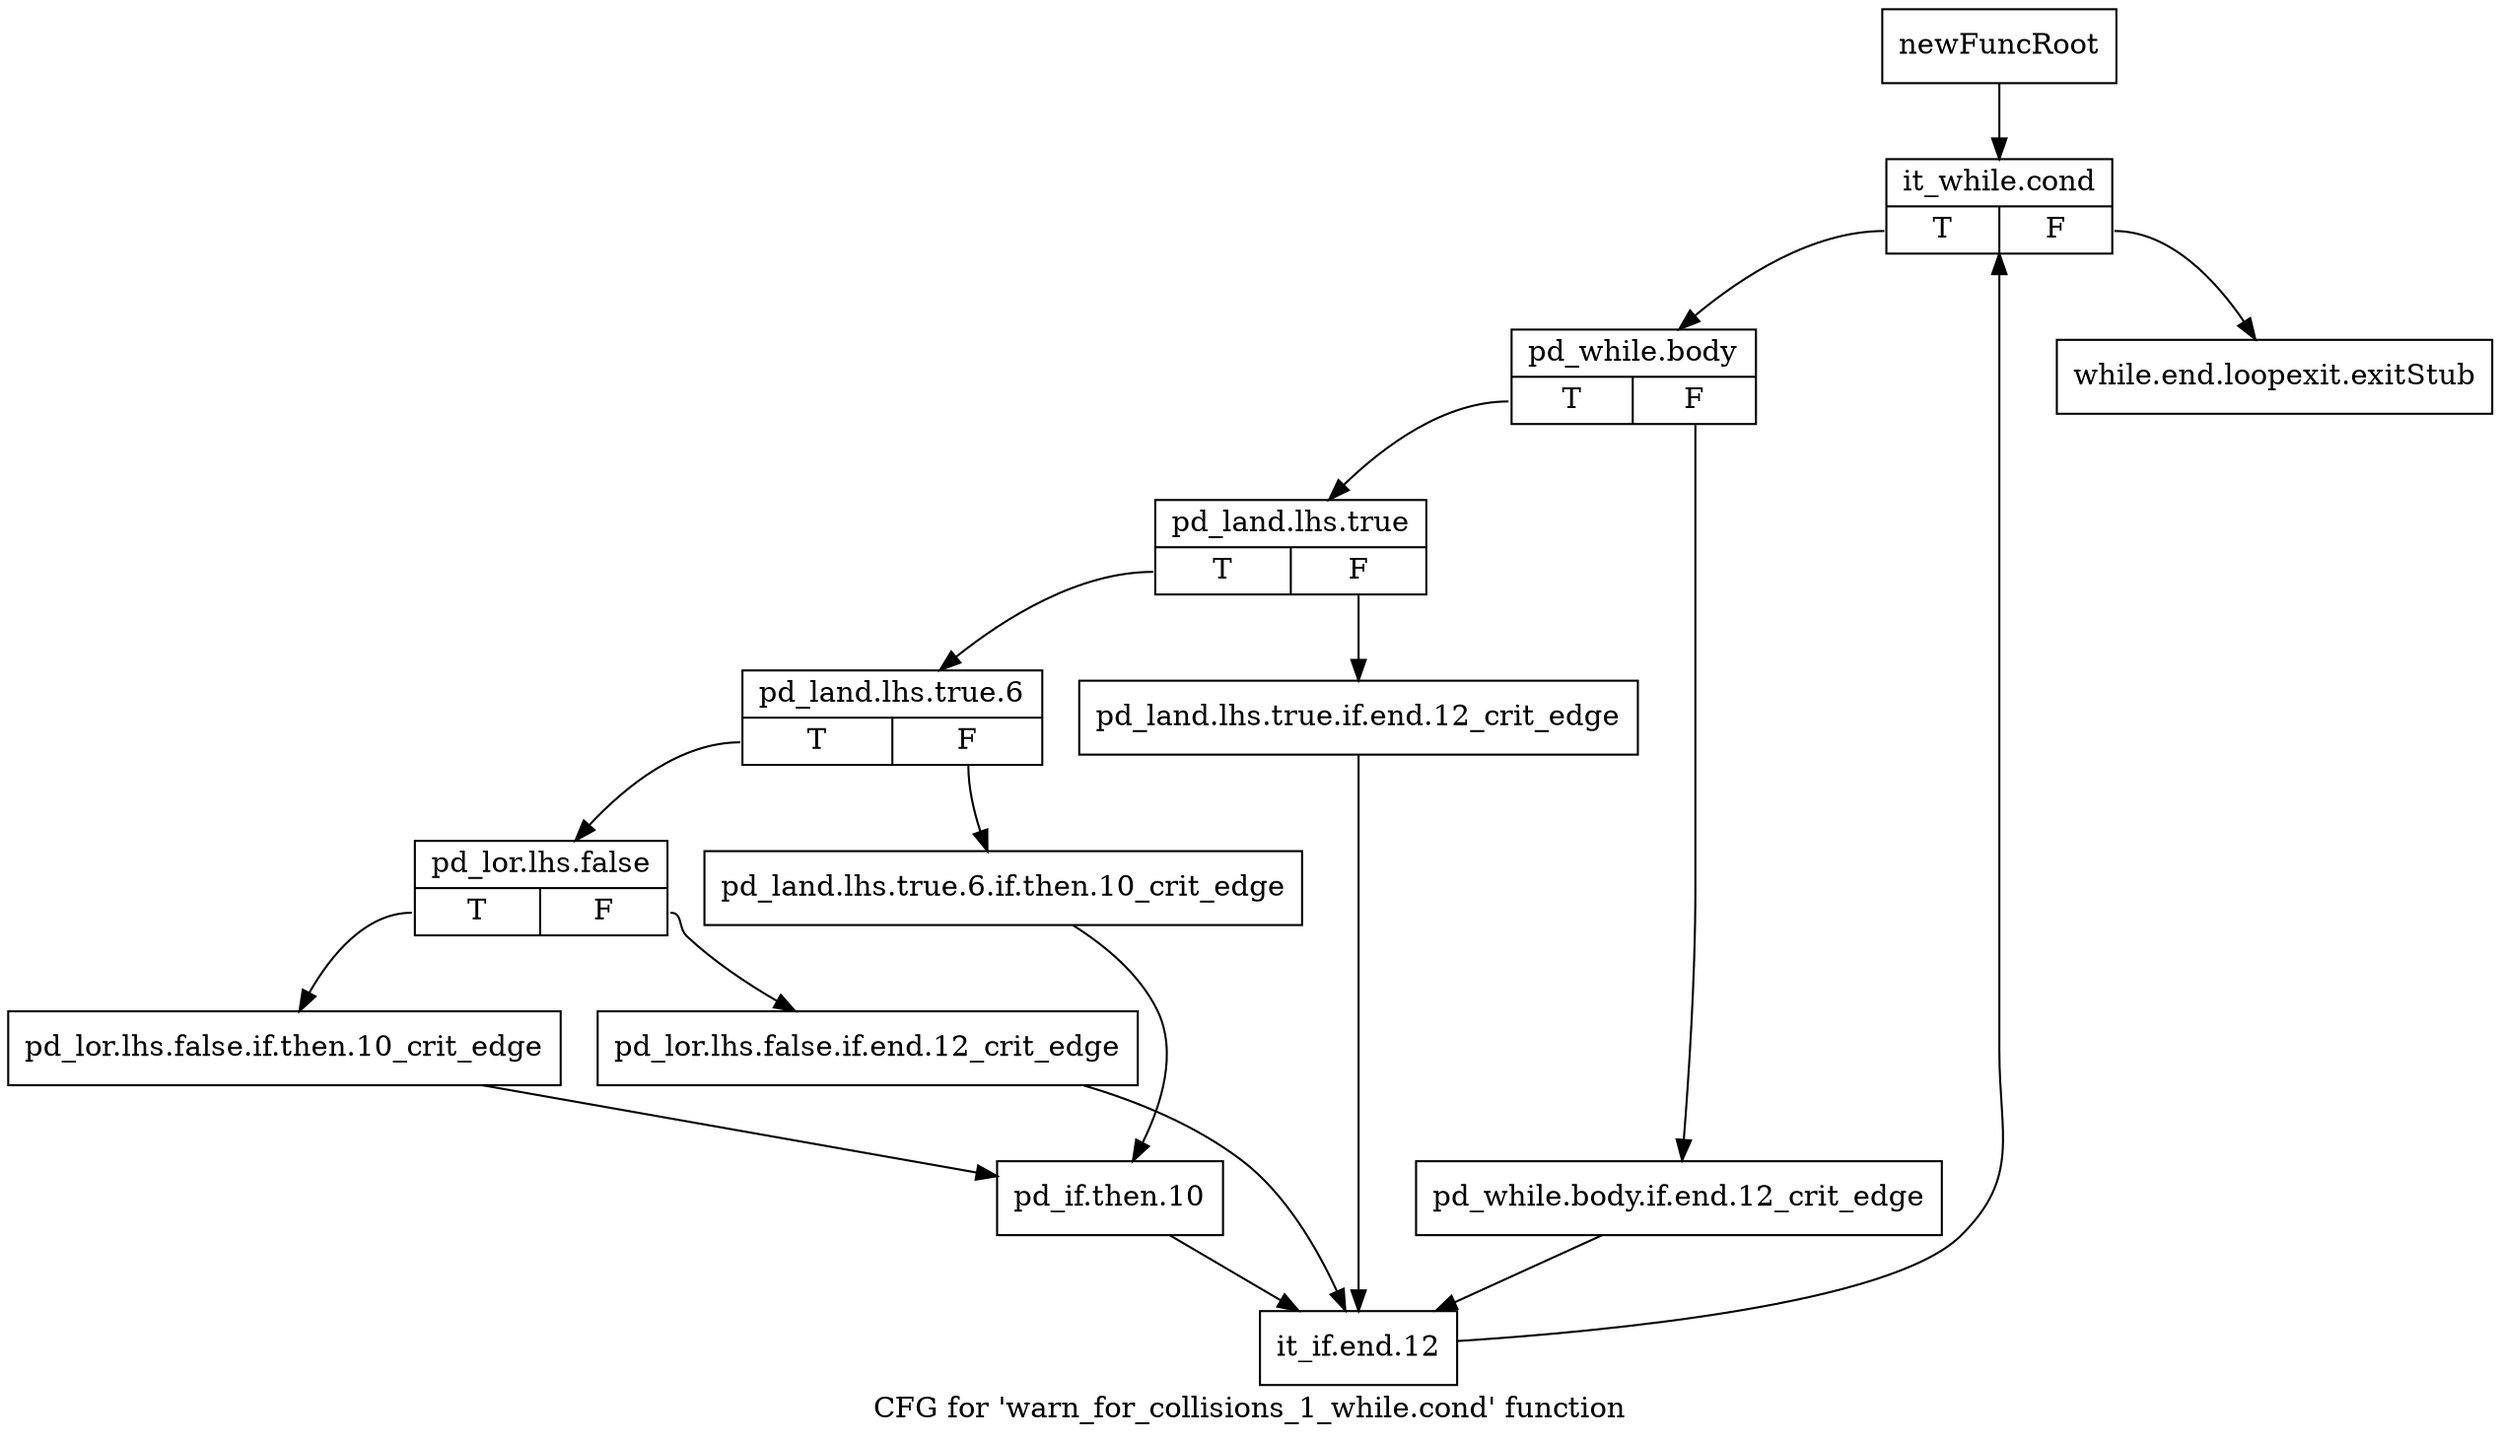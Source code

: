 digraph "CFG for 'warn_for_collisions_1_while.cond' function" {
	label="CFG for 'warn_for_collisions_1_while.cond' function";

	Node0xa148480 [shape=record,label="{newFuncRoot}"];
	Node0xa148480 -> Node0xa148520;
	Node0xa1484d0 [shape=record,label="{while.end.loopexit.exitStub}"];
	Node0xa148520 [shape=record,label="{it_while.cond|{<s0>T|<s1>F}}"];
	Node0xa148520:s0 -> Node0xa148570;
	Node0xa148520:s1 -> Node0xa1484d0;
	Node0xa148570 [shape=record,label="{pd_while.body|{<s0>T|<s1>F}}"];
	Node0xa148570:s0 -> Node0xa148610;
	Node0xa148570:s1 -> Node0xa1485c0;
	Node0xa1485c0 [shape=record,label="{pd_while.body.if.end.12_crit_edge}"];
	Node0xa1485c0 -> Node0xa148890;
	Node0xa148610 [shape=record,label="{pd_land.lhs.true|{<s0>T|<s1>F}}"];
	Node0xa148610:s0 -> Node0xa1486b0;
	Node0xa148610:s1 -> Node0xa148660;
	Node0xa148660 [shape=record,label="{pd_land.lhs.true.if.end.12_crit_edge}"];
	Node0xa148660 -> Node0xa148890;
	Node0xa1486b0 [shape=record,label="{pd_land.lhs.true.6|{<s0>T|<s1>F}}"];
	Node0xa1486b0:s0 -> Node0xa148750;
	Node0xa1486b0:s1 -> Node0xa148700;
	Node0xa148700 [shape=record,label="{pd_land.lhs.true.6.if.then.10_crit_edge}"];
	Node0xa148700 -> Node0xa148840;
	Node0xa148750 [shape=record,label="{pd_lor.lhs.false|{<s0>T|<s1>F}}"];
	Node0xa148750:s0 -> Node0xa1487f0;
	Node0xa148750:s1 -> Node0xa1487a0;
	Node0xa1487a0 [shape=record,label="{pd_lor.lhs.false.if.end.12_crit_edge}"];
	Node0xa1487a0 -> Node0xa148890;
	Node0xa1487f0 [shape=record,label="{pd_lor.lhs.false.if.then.10_crit_edge}"];
	Node0xa1487f0 -> Node0xa148840;
	Node0xa148840 [shape=record,label="{pd_if.then.10}"];
	Node0xa148840 -> Node0xa148890;
	Node0xa148890 [shape=record,label="{it_if.end.12}"];
	Node0xa148890 -> Node0xa148520;
}
